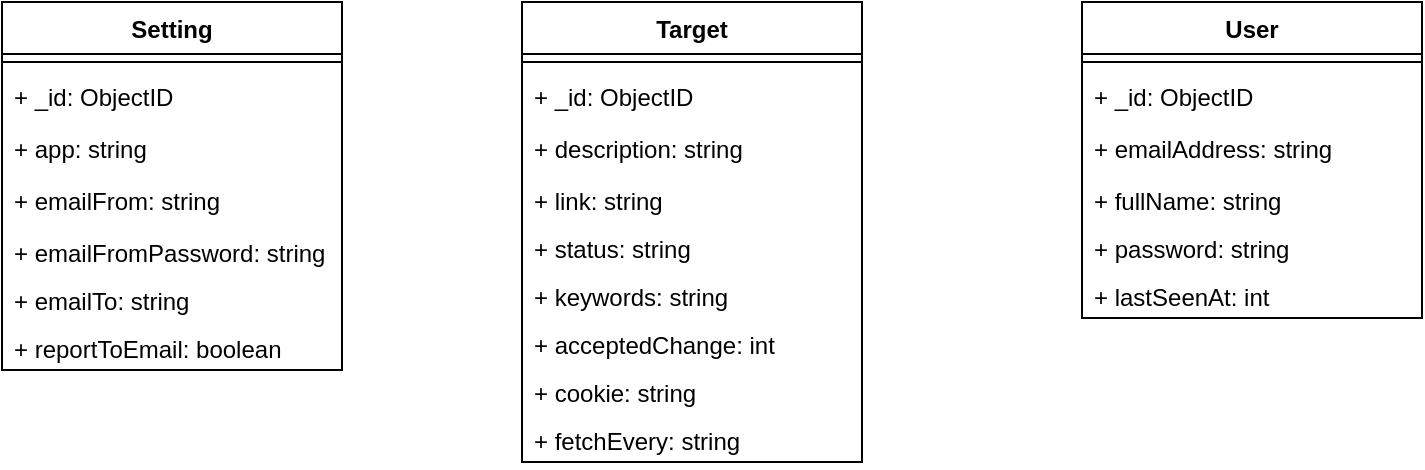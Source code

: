 <mxfile version="13.2.4" type="device"><diagram id="lNq48NkVFiPdr930pWQU" name="Page-1"><mxGraphModel dx="1038" dy="580" grid="1" gridSize="10" guides="1" tooltips="1" connect="1" arrows="1" fold="1" page="1" pageScale="1" pageWidth="850" pageHeight="1100" math="0" shadow="0"><root><mxCell id="0"/><mxCell id="1" parent="0"/><mxCell id="N_a2DiNLkne7wHx1zz59-5" value="Setting" style="swimlane;fontStyle=1;align=center;verticalAlign=top;childLayout=stackLayout;horizontal=1;startSize=26;horizontalStack=0;resizeParent=1;resizeParentMax=0;resizeLast=0;collapsible=1;marginBottom=0;" parent="1" vertex="1"><mxGeometry x="100" y="220" width="170" height="184" as="geometry"><mxRectangle x="120" y="170" width="70" height="26" as="alternateBounds"/></mxGeometry></mxCell><mxCell id="N_a2DiNLkne7wHx1zz59-7" value="" style="line;strokeWidth=1;fillColor=none;align=left;verticalAlign=middle;spacingTop=-1;spacingLeft=3;spacingRight=3;rotatable=0;labelPosition=right;points=[];portConstraint=eastwest;" parent="N_a2DiNLkne7wHx1zz59-5" vertex="1"><mxGeometry y="26" width="170" height="8" as="geometry"/></mxCell><mxCell id="N_a2DiNLkne7wHx1zz59-10" value="+ _id: ObjectID" style="text;strokeColor=none;fillColor=none;align=left;verticalAlign=top;spacingLeft=4;spacingRight=4;overflow=hidden;rotatable=0;points=[[0,0.5],[1,0.5]];portConstraint=eastwest;" parent="N_a2DiNLkne7wHx1zz59-5" vertex="1"><mxGeometry y="34" width="170" height="26" as="geometry"/></mxCell><mxCell id="N_a2DiNLkne7wHx1zz59-34" value="+ app: string" style="text;strokeColor=none;fillColor=none;align=left;verticalAlign=top;spacingLeft=4;spacingRight=4;overflow=hidden;rotatable=0;points=[[0,0.5],[1,0.5]];portConstraint=eastwest;" parent="N_a2DiNLkne7wHx1zz59-5" vertex="1"><mxGeometry y="60" width="170" height="26" as="geometry"/></mxCell><mxCell id="N_a2DiNLkne7wHx1zz59-8" value="+ emailFrom: string" style="text;strokeColor=none;fillColor=none;align=left;verticalAlign=top;spacingLeft=4;spacingRight=4;overflow=hidden;rotatable=0;points=[[0,0.5],[1,0.5]];portConstraint=eastwest;" parent="N_a2DiNLkne7wHx1zz59-5" vertex="1"><mxGeometry y="86" width="170" height="26" as="geometry"/></mxCell><mxCell id="N_a2DiNLkne7wHx1zz59-9" value="+ emailFromPassword: string" style="text;strokeColor=none;fillColor=none;align=left;verticalAlign=top;spacingLeft=4;spacingRight=4;overflow=hidden;rotatable=0;points=[[0,0.5],[1,0.5]];portConstraint=eastwest;" parent="N_a2DiNLkne7wHx1zz59-5" vertex="1"><mxGeometry y="112" width="170" height="24" as="geometry"/></mxCell><mxCell id="N_a2DiNLkne7wHx1zz59-12" value="+ emailTo: string" style="text;strokeColor=none;fillColor=none;align=left;verticalAlign=top;spacingLeft=4;spacingRight=4;overflow=hidden;rotatable=0;points=[[0,0.5],[1,0.5]];portConstraint=eastwest;" parent="N_a2DiNLkne7wHx1zz59-5" vertex="1"><mxGeometry y="136" width="170" height="24" as="geometry"/></mxCell><mxCell id="N_a2DiNLkne7wHx1zz59-13" value="+ reportToEmail: boolean" style="text;strokeColor=none;fillColor=none;align=left;verticalAlign=top;spacingLeft=4;spacingRight=4;overflow=hidden;rotatable=0;points=[[0,0.5],[1,0.5]];portConstraint=eastwest;" parent="N_a2DiNLkne7wHx1zz59-5" vertex="1"><mxGeometry y="160" width="170" height="24" as="geometry"/></mxCell><mxCell id="N_a2DiNLkne7wHx1zz59-14" value="Target" style="swimlane;fontStyle=1;align=center;verticalAlign=top;childLayout=stackLayout;horizontal=1;startSize=26;horizontalStack=0;resizeParent=1;resizeParentMax=0;resizeLast=0;collapsible=1;marginBottom=0;" parent="1" vertex="1"><mxGeometry x="360" y="220" width="170" height="230" as="geometry"><mxRectangle x="120" y="170" width="70" height="26" as="alternateBounds"/></mxGeometry></mxCell><mxCell id="N_a2DiNLkne7wHx1zz59-15" value="" style="line;strokeWidth=1;fillColor=none;align=left;verticalAlign=middle;spacingTop=-1;spacingLeft=3;spacingRight=3;rotatable=0;labelPosition=right;points=[];portConstraint=eastwest;" parent="N_a2DiNLkne7wHx1zz59-14" vertex="1"><mxGeometry y="26" width="170" height="8" as="geometry"/></mxCell><mxCell id="N_a2DiNLkne7wHx1zz59-16" value="+ _id: ObjectID" style="text;strokeColor=none;fillColor=none;align=left;verticalAlign=top;spacingLeft=4;spacingRight=4;overflow=hidden;rotatable=0;points=[[0,0.5],[1,0.5]];portConstraint=eastwest;" parent="N_a2DiNLkne7wHx1zz59-14" vertex="1"><mxGeometry y="34" width="170" height="26" as="geometry"/></mxCell><mxCell id="N_a2DiNLkne7wHx1zz59-17" value="+ description: string" style="text;strokeColor=none;fillColor=none;align=left;verticalAlign=top;spacingLeft=4;spacingRight=4;overflow=hidden;rotatable=0;points=[[0,0.5],[1,0.5]];portConstraint=eastwest;" parent="N_a2DiNLkne7wHx1zz59-14" vertex="1"><mxGeometry y="60" width="170" height="26" as="geometry"/></mxCell><mxCell id="N_a2DiNLkne7wHx1zz59-18" value="+ link: string" style="text;strokeColor=none;fillColor=none;align=left;verticalAlign=top;spacingLeft=4;spacingRight=4;overflow=hidden;rotatable=0;points=[[0,0.5],[1,0.5]];portConstraint=eastwest;" parent="N_a2DiNLkne7wHx1zz59-14" vertex="1"><mxGeometry y="86" width="170" height="24" as="geometry"/></mxCell><mxCell id="N_a2DiNLkne7wHx1zz59-19" value="+ status: string" style="text;strokeColor=none;fillColor=none;align=left;verticalAlign=top;spacingLeft=4;spacingRight=4;overflow=hidden;rotatable=0;points=[[0,0.5],[1,0.5]];portConstraint=eastwest;" parent="N_a2DiNLkne7wHx1zz59-14" vertex="1"><mxGeometry y="110" width="170" height="24" as="geometry"/></mxCell><mxCell id="N_a2DiNLkne7wHx1zz59-20" value="+ keywords: string" style="text;strokeColor=none;fillColor=none;align=left;verticalAlign=top;spacingLeft=4;spacingRight=4;overflow=hidden;rotatable=0;points=[[0,0.5],[1,0.5]];portConstraint=eastwest;" parent="N_a2DiNLkne7wHx1zz59-14" vertex="1"><mxGeometry y="134" width="170" height="24" as="geometry"/></mxCell><mxCell id="N_a2DiNLkne7wHx1zz59-21" value="+ acceptedChange: int" style="text;strokeColor=none;fillColor=none;align=left;verticalAlign=top;spacingLeft=4;spacingRight=4;overflow=hidden;rotatable=0;points=[[0,0.5],[1,0.5]];portConstraint=eastwest;" parent="N_a2DiNLkne7wHx1zz59-14" vertex="1"><mxGeometry y="158" width="170" height="24" as="geometry"/></mxCell><mxCell id="N_a2DiNLkne7wHx1zz59-22" value="+ cookie: string" style="text;strokeColor=none;fillColor=none;align=left;verticalAlign=top;spacingLeft=4;spacingRight=4;overflow=hidden;rotatable=0;points=[[0,0.5],[1,0.5]];portConstraint=eastwest;" parent="N_a2DiNLkne7wHx1zz59-14" vertex="1"><mxGeometry y="182" width="170" height="24" as="geometry"/></mxCell><mxCell id="N_a2DiNLkne7wHx1zz59-23" value="+ fetchEvery: string" style="text;strokeColor=none;fillColor=none;align=left;verticalAlign=top;spacingLeft=4;spacingRight=4;overflow=hidden;rotatable=0;points=[[0,0.5],[1,0.5]];portConstraint=eastwest;" parent="N_a2DiNLkne7wHx1zz59-14" vertex="1"><mxGeometry y="206" width="170" height="24" as="geometry"/></mxCell><mxCell id="N_a2DiNLkne7wHx1zz59-24" value="User" style="swimlane;fontStyle=1;align=center;verticalAlign=top;childLayout=stackLayout;horizontal=1;startSize=26;horizontalStack=0;resizeParent=1;resizeParentMax=0;resizeLast=0;collapsible=1;marginBottom=0;" parent="1" vertex="1"><mxGeometry x="640" y="220" width="170" height="158" as="geometry"><mxRectangle x="120" y="170" width="70" height="26" as="alternateBounds"/></mxGeometry></mxCell><mxCell id="N_a2DiNLkne7wHx1zz59-25" value="" style="line;strokeWidth=1;fillColor=none;align=left;verticalAlign=middle;spacingTop=-1;spacingLeft=3;spacingRight=3;rotatable=0;labelPosition=right;points=[];portConstraint=eastwest;" parent="N_a2DiNLkne7wHx1zz59-24" vertex="1"><mxGeometry y="26" width="170" height="8" as="geometry"/></mxCell><mxCell id="N_a2DiNLkne7wHx1zz59-26" value="+ _id: ObjectID" style="text;strokeColor=none;fillColor=none;align=left;verticalAlign=top;spacingLeft=4;spacingRight=4;overflow=hidden;rotatable=0;points=[[0,0.5],[1,0.5]];portConstraint=eastwest;" parent="N_a2DiNLkne7wHx1zz59-24" vertex="1"><mxGeometry y="34" width="170" height="26" as="geometry"/></mxCell><mxCell id="N_a2DiNLkne7wHx1zz59-27" value="+ emailAddress: string" style="text;strokeColor=none;fillColor=none;align=left;verticalAlign=top;spacingLeft=4;spacingRight=4;overflow=hidden;rotatable=0;points=[[0,0.5],[1,0.5]];portConstraint=eastwest;" parent="N_a2DiNLkne7wHx1zz59-24" vertex="1"><mxGeometry y="60" width="170" height="26" as="geometry"/></mxCell><mxCell id="N_a2DiNLkne7wHx1zz59-28" value="+ fullName: string" style="text;strokeColor=none;fillColor=none;align=left;verticalAlign=top;spacingLeft=4;spacingRight=4;overflow=hidden;rotatable=0;points=[[0,0.5],[1,0.5]];portConstraint=eastwest;" parent="N_a2DiNLkne7wHx1zz59-24" vertex="1"><mxGeometry y="86" width="170" height="24" as="geometry"/></mxCell><mxCell id="N_a2DiNLkne7wHx1zz59-29" value="+ password: string" style="text;strokeColor=none;fillColor=none;align=left;verticalAlign=top;spacingLeft=4;spacingRight=4;overflow=hidden;rotatable=0;points=[[0,0.5],[1,0.5]];portConstraint=eastwest;" parent="N_a2DiNLkne7wHx1zz59-24" vertex="1"><mxGeometry y="110" width="170" height="24" as="geometry"/></mxCell><mxCell id="N_a2DiNLkne7wHx1zz59-30" value="+ lastSeenAt: int" style="text;strokeColor=none;fillColor=none;align=left;verticalAlign=top;spacingLeft=4;spacingRight=4;overflow=hidden;rotatable=0;points=[[0,0.5],[1,0.5]];portConstraint=eastwest;" parent="N_a2DiNLkne7wHx1zz59-24" vertex="1"><mxGeometry y="134" width="170" height="24" as="geometry"/></mxCell></root></mxGraphModel></diagram></mxfile>